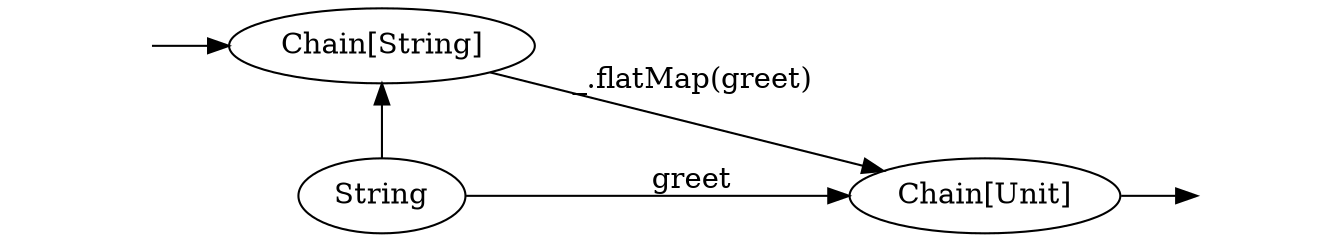 digraph {
    rankdir=LR
    Start[class="extremity" style="invis"]
    Goal[class="extremity" style="invis"]

    ChainString[label="Chain[String]" class="start" group="up"]
    String[ group="down"]
    ChainUnit[label="Chain[Unit]" class="goal" group="down"]

    {
        rank=same
        ChainString -> String[dir="back" class="lift"]
    }

    ChainString -> ChainUnit[label="_.flatMap(greet)"]
    String -> ChainUnit[label="greet"]
    Start -> ChainString[class="start"]
    ChainUnit -> Goal[class="goal"]
}
